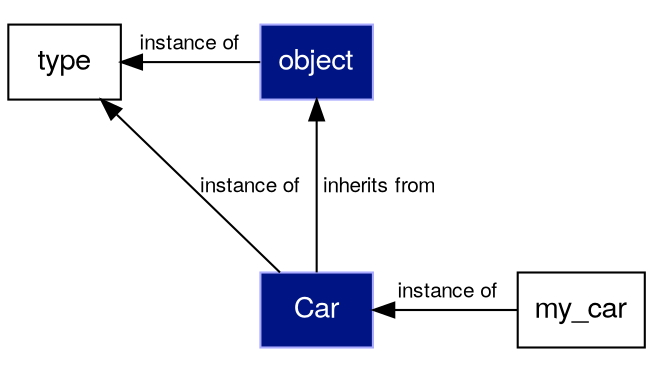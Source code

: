 digraph {
    ratio=0.56

    node [
        shape=box
        fontname="Helvetica Neue"
    ]

    edge [
        fontname="Helvetica Neue"
        fontsize=10
        dir=back
    ]

    object, Car[
        style=filled
        fillcolor="#001484"
        color = "#aaaaff"
        fontcolor=white
    ]

    type -> object [label="instance of"]
    type -> Car [label="instance of", weight=0]
    object -> Car [label=" inherits from"]
    Car -> my_car [label=" instance of"]

    {rank = same; Car; my_car}
    {rank = same; type; object}
}